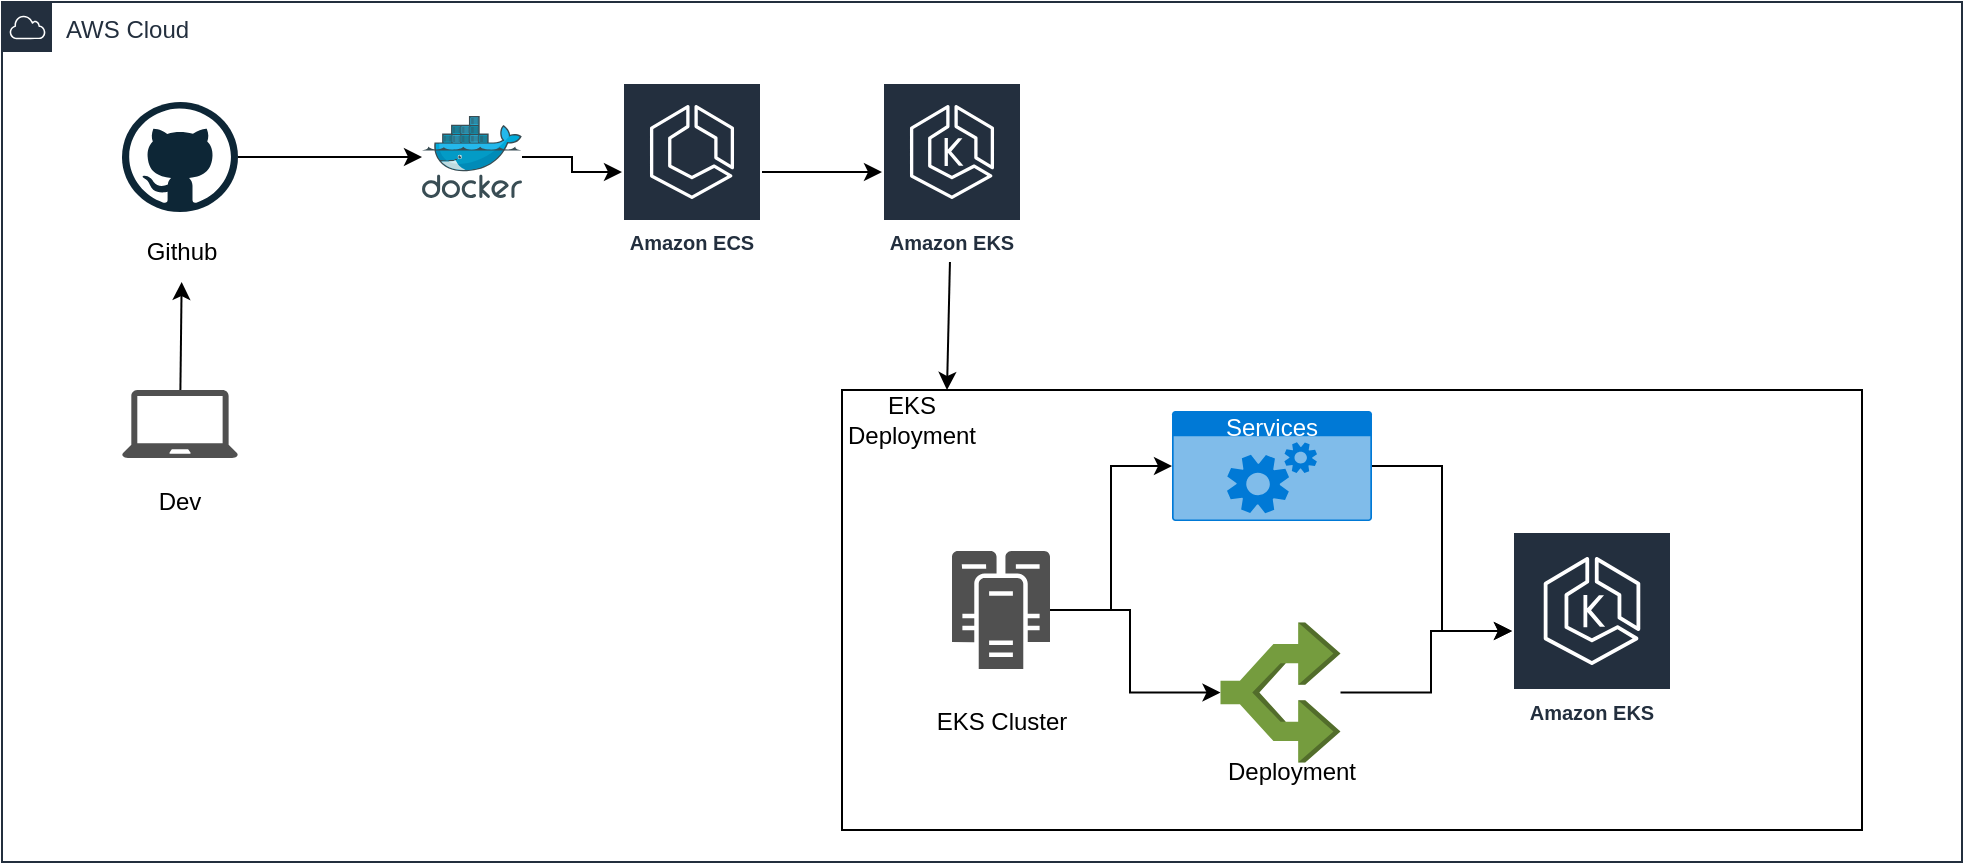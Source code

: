 <mxfile version="21.6.6" type="github">
  <diagram name="Page-1" id="6q2sXKUMOU3YMIk7FLAt">
    <mxGraphModel dx="880" dy="446" grid="1" gridSize="10" guides="1" tooltips="1" connect="1" arrows="1" fold="1" page="1" pageScale="1" pageWidth="850" pageHeight="1100" math="0" shadow="0">
      <root>
        <mxCell id="0" />
        <mxCell id="1" parent="0" />
        <mxCell id="qWA1cj3lEQaVXUbHit31-12" value="AWS Cloud" style="points=[[0,0],[0.25,0],[0.5,0],[0.75,0],[1,0],[1,0.25],[1,0.5],[1,0.75],[1,1],[0.75,1],[0.5,1],[0.25,1],[0,1],[0,0.75],[0,0.5],[0,0.25]];outlineConnect=0;gradientColor=none;html=1;whiteSpace=wrap;fontSize=12;fontStyle=0;container=1;pointerEvents=0;collapsible=0;recursiveResize=0;shape=mxgraph.aws4.group;grIcon=mxgraph.aws4.group_aws_cloud;strokeColor=#232F3E;fillColor=none;verticalAlign=top;align=left;spacingLeft=30;fontColor=#232F3E;dashed=0;" vertex="1" parent="1">
          <mxGeometry x="50" y="190" width="980" height="430" as="geometry" />
        </mxCell>
        <mxCell id="qWA1cj3lEQaVXUbHit31-32" style="edgeStyle=none;rounded=0;orthogonalLoop=1;jettySize=auto;html=1;entryX=0.75;entryY=0;entryDx=0;entryDy=0;" edge="1" parent="qWA1cj3lEQaVXUbHit31-12" source="qWA1cj3lEQaVXUbHit31-9" target="qWA1cj3lEQaVXUbHit31-28">
          <mxGeometry relative="1" as="geometry" />
        </mxCell>
        <mxCell id="qWA1cj3lEQaVXUbHit31-9" value="Amazon EKS" style="sketch=0;outlineConnect=0;fontColor=#232F3E;gradientColor=none;strokeColor=#ffffff;fillColor=#232F3E;dashed=0;verticalLabelPosition=middle;verticalAlign=bottom;align=center;html=1;whiteSpace=wrap;fontSize=10;fontStyle=1;spacing=3;shape=mxgraph.aws4.productIcon;prIcon=mxgraph.aws4.eks;" vertex="1" parent="qWA1cj3lEQaVXUbHit31-12">
          <mxGeometry x="440" y="40" width="70" height="90" as="geometry" />
        </mxCell>
        <mxCell id="qWA1cj3lEQaVXUbHit31-18" value="" style="rounded=0;whiteSpace=wrap;html=1;fillColor=none;" vertex="1" parent="qWA1cj3lEQaVXUbHit31-12">
          <mxGeometry x="420" y="194" width="510" height="220" as="geometry" />
        </mxCell>
        <mxCell id="qWA1cj3lEQaVXUbHit31-19" style="edgeStyle=elbowEdgeStyle;rounded=0;orthogonalLoop=1;jettySize=auto;html=1;" edge="1" parent="qWA1cj3lEQaVXUbHit31-12" source="qWA1cj3lEQaVXUbHit31-22" target="qWA1cj3lEQaVXUbHit31-18">
          <mxGeometry relative="1" as="geometry" />
        </mxCell>
        <mxCell id="qWA1cj3lEQaVXUbHit31-22" value="" style="sketch=0;pointerEvents=1;shadow=0;dashed=0;html=1;strokeColor=none;fillColor=#505050;labelPosition=center;verticalLabelPosition=bottom;verticalAlign=top;outlineConnect=0;align=center;shape=mxgraph.office.servers.cluster_server;" vertex="1" parent="qWA1cj3lEQaVXUbHit31-12">
          <mxGeometry x="475" y="274.5" width="49" height="59" as="geometry" />
        </mxCell>
        <mxCell id="qWA1cj3lEQaVXUbHit31-23" value="Amazon EKS" style="sketch=0;outlineConnect=0;fontColor=#232F3E;gradientColor=none;strokeColor=#ffffff;fillColor=#232F3E;dashed=0;verticalLabelPosition=middle;verticalAlign=bottom;align=center;html=1;whiteSpace=wrap;fontSize=10;fontStyle=1;spacing=3;shape=mxgraph.aws4.productIcon;prIcon=mxgraph.aws4.eks;" vertex="1" parent="qWA1cj3lEQaVXUbHit31-12">
          <mxGeometry x="755" y="264.5" width="80" height="100" as="geometry" />
        </mxCell>
        <mxCell id="qWA1cj3lEQaVXUbHit31-24" style="edgeStyle=elbowEdgeStyle;rounded=0;orthogonalLoop=1;jettySize=auto;html=1;" edge="1" parent="qWA1cj3lEQaVXUbHit31-12" source="qWA1cj3lEQaVXUbHit31-25" target="qWA1cj3lEQaVXUbHit31-23">
          <mxGeometry relative="1" as="geometry" />
        </mxCell>
        <mxCell id="qWA1cj3lEQaVXUbHit31-25" value="Services" style="html=1;whiteSpace=wrap;strokeColor=none;fillColor=#0079D6;labelPosition=center;verticalLabelPosition=middle;verticalAlign=top;align=center;fontSize=12;outlineConnect=0;spacingTop=-6;fontColor=#FFFFFF;sketch=0;shape=mxgraph.sitemap.services;" vertex="1" parent="qWA1cj3lEQaVXUbHit31-12">
          <mxGeometry x="585" y="204.5" width="100" height="55" as="geometry" />
        </mxCell>
        <mxCell id="qWA1cj3lEQaVXUbHit31-21" style="edgeStyle=elbowEdgeStyle;rounded=0;orthogonalLoop=1;jettySize=auto;html=1;" edge="1" parent="qWA1cj3lEQaVXUbHit31-12" source="qWA1cj3lEQaVXUbHit31-22" target="qWA1cj3lEQaVXUbHit31-25">
          <mxGeometry relative="1" as="geometry" />
        </mxCell>
        <mxCell id="qWA1cj3lEQaVXUbHit31-26" style="edgeStyle=elbowEdgeStyle;rounded=0;orthogonalLoop=1;jettySize=auto;html=1;" edge="1" parent="qWA1cj3lEQaVXUbHit31-12" source="qWA1cj3lEQaVXUbHit31-27" target="qWA1cj3lEQaVXUbHit31-23">
          <mxGeometry relative="1" as="geometry" />
        </mxCell>
        <mxCell id="qWA1cj3lEQaVXUbHit31-27" value="" style="outlineConnect=0;dashed=0;verticalLabelPosition=bottom;verticalAlign=top;align=center;html=1;shape=mxgraph.aws3.deployments;fillColor=#759C3E;gradientColor=none;rotation=-90;" vertex="1" parent="qWA1cj3lEQaVXUbHit31-12">
          <mxGeometry x="604.25" y="315.25" width="70" height="60" as="geometry" />
        </mxCell>
        <mxCell id="qWA1cj3lEQaVXUbHit31-20" value="" style="edgeStyle=elbowEdgeStyle;rounded=0;orthogonalLoop=1;jettySize=auto;html=1;" edge="1" parent="qWA1cj3lEQaVXUbHit31-12" source="qWA1cj3lEQaVXUbHit31-22" target="qWA1cj3lEQaVXUbHit31-27">
          <mxGeometry relative="1" as="geometry" />
        </mxCell>
        <mxCell id="qWA1cj3lEQaVXUbHit31-28" value="EKS Deployment" style="text;strokeColor=none;align=center;fillColor=none;html=1;verticalAlign=middle;whiteSpace=wrap;rounded=0;" vertex="1" parent="qWA1cj3lEQaVXUbHit31-12">
          <mxGeometry x="420" y="194" width="70" height="30" as="geometry" />
        </mxCell>
        <mxCell id="qWA1cj3lEQaVXUbHit31-29" value="EKS Cluster" style="text;strokeColor=none;align=center;fillColor=none;html=1;verticalAlign=middle;whiteSpace=wrap;rounded=0;" vertex="1" parent="qWA1cj3lEQaVXUbHit31-12">
          <mxGeometry x="465" y="344" width="70" height="31.25" as="geometry" />
        </mxCell>
        <mxCell id="qWA1cj3lEQaVXUbHit31-30" value="Deployment" style="text;strokeColor=none;align=center;fillColor=none;html=1;verticalAlign=middle;whiteSpace=wrap;rounded=0;" vertex="1" parent="qWA1cj3lEQaVXUbHit31-12">
          <mxGeometry x="605" y="364.5" width="80" height="40" as="geometry" />
        </mxCell>
        <mxCell id="qWA1cj3lEQaVXUbHit31-33" value="Github" style="text;strokeColor=none;align=center;fillColor=none;html=1;verticalAlign=middle;whiteSpace=wrap;rounded=0;" vertex="1" parent="qWA1cj3lEQaVXUbHit31-12">
          <mxGeometry x="60" y="110" width="60" height="30" as="geometry" />
        </mxCell>
        <mxCell id="qWA1cj3lEQaVXUbHit31-35" style="edgeStyle=none;rounded=0;orthogonalLoop=1;jettySize=auto;html=1;" edge="1" parent="qWA1cj3lEQaVXUbHit31-12" source="qWA1cj3lEQaVXUbHit31-3" target="qWA1cj3lEQaVXUbHit31-33">
          <mxGeometry relative="1" as="geometry" />
        </mxCell>
        <mxCell id="qWA1cj3lEQaVXUbHit31-3" value="" style="sketch=0;pointerEvents=1;shadow=0;dashed=0;html=1;strokeColor=none;fillColor=#505050;labelPosition=center;verticalLabelPosition=bottom;verticalAlign=top;outlineConnect=0;align=center;shape=mxgraph.office.devices.laptop;" vertex="1" parent="qWA1cj3lEQaVXUbHit31-12">
          <mxGeometry x="60" y="194" width="58" height="34" as="geometry" />
        </mxCell>
        <mxCell id="qWA1cj3lEQaVXUbHit31-34" value="Dev" style="text;strokeColor=none;align=center;fillColor=none;html=1;verticalAlign=middle;whiteSpace=wrap;rounded=0;" vertex="1" parent="qWA1cj3lEQaVXUbHit31-12">
          <mxGeometry x="59" y="234.5" width="60" height="30" as="geometry" />
        </mxCell>
        <mxCell id="qWA1cj3lEQaVXUbHit31-13" style="edgeStyle=orthogonalEdgeStyle;rounded=0;orthogonalLoop=1;jettySize=auto;html=1;" edge="1" parent="1" source="qWA1cj3lEQaVXUbHit31-5" target="qWA1cj3lEQaVXUbHit31-6">
          <mxGeometry relative="1" as="geometry" />
        </mxCell>
        <mxCell id="qWA1cj3lEQaVXUbHit31-5" value="" style="dashed=0;outlineConnect=0;html=1;align=center;labelPosition=center;verticalLabelPosition=bottom;verticalAlign=top;shape=mxgraph.weblogos.github" vertex="1" parent="1">
          <mxGeometry x="110" y="240" width="58" height="55" as="geometry" />
        </mxCell>
        <mxCell id="qWA1cj3lEQaVXUbHit31-14" style="edgeStyle=orthogonalEdgeStyle;rounded=0;orthogonalLoop=1;jettySize=auto;html=1;" edge="1" parent="1" source="qWA1cj3lEQaVXUbHit31-6" target="qWA1cj3lEQaVXUbHit31-8">
          <mxGeometry relative="1" as="geometry" />
        </mxCell>
        <mxCell id="qWA1cj3lEQaVXUbHit31-6" value="" style="image;sketch=0;aspect=fixed;html=1;points=[];align=center;fontSize=12;image=img/lib/mscae/Docker.svg;" vertex="1" parent="1">
          <mxGeometry x="260" y="247" width="50" height="41" as="geometry" />
        </mxCell>
        <mxCell id="qWA1cj3lEQaVXUbHit31-17" style="edgeStyle=orthogonalEdgeStyle;rounded=0;orthogonalLoop=1;jettySize=auto;html=1;" edge="1" parent="1" source="qWA1cj3lEQaVXUbHit31-8" target="qWA1cj3lEQaVXUbHit31-9">
          <mxGeometry relative="1" as="geometry" />
        </mxCell>
        <mxCell id="qWA1cj3lEQaVXUbHit31-8" value="Amazon ECS" style="sketch=0;outlineConnect=0;fontColor=#232F3E;gradientColor=none;strokeColor=#ffffff;fillColor=#232F3E;dashed=0;verticalLabelPosition=middle;verticalAlign=bottom;align=center;html=1;whiteSpace=wrap;fontSize=10;fontStyle=1;spacing=3;shape=mxgraph.aws4.productIcon;prIcon=mxgraph.aws4.ecs;" vertex="1" parent="1">
          <mxGeometry x="360" y="230" width="70" height="90" as="geometry" />
        </mxCell>
      </root>
    </mxGraphModel>
  </diagram>
</mxfile>
